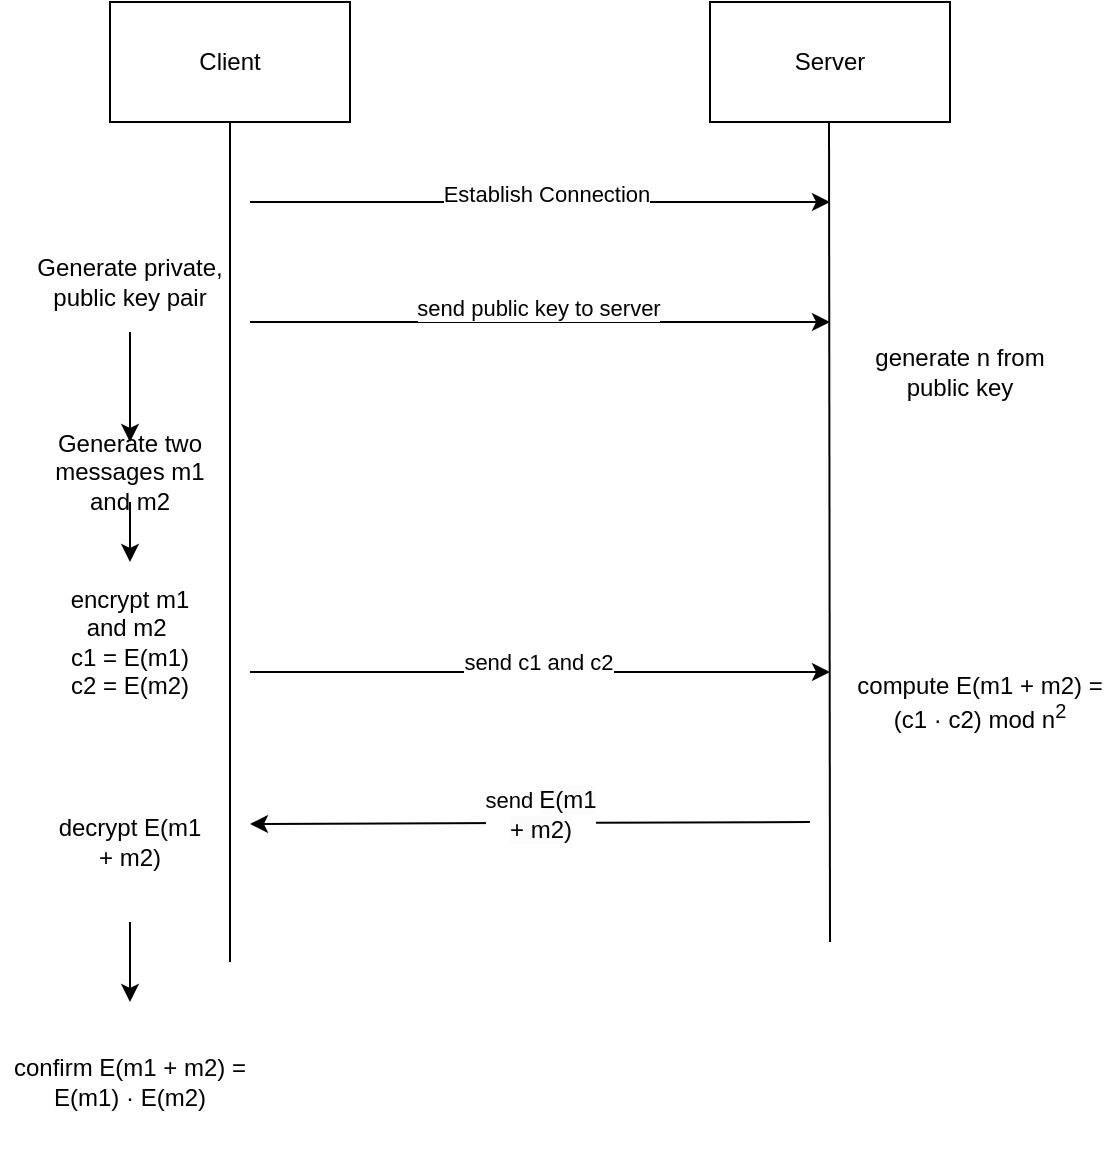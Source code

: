 <mxfile version="24.4.13" type="device">
  <diagram name="Page-1" id="j2B3wbdTVqijnxyjZZBZ">
    <mxGraphModel dx="880" dy="434" grid="1" gridSize="10" guides="1" tooltips="1" connect="1" arrows="1" fold="1" page="1" pageScale="1" pageWidth="827" pageHeight="1169" math="0" shadow="0">
      <root>
        <mxCell id="0" />
        <mxCell id="1" parent="0" />
        <mxCell id="MLBrsW6rerJBoEcqBM6S-1" value="Client" style="rounded=0;whiteSpace=wrap;html=1;" parent="1" vertex="1">
          <mxGeometry x="200" y="110" width="120" height="60" as="geometry" />
        </mxCell>
        <mxCell id="MLBrsW6rerJBoEcqBM6S-2" value="Server" style="rounded=0;whiteSpace=wrap;html=1;" parent="1" vertex="1">
          <mxGeometry x="500" y="110" width="120" height="60" as="geometry" />
        </mxCell>
        <mxCell id="MLBrsW6rerJBoEcqBM6S-3" value="" style="endArrow=none;html=1;rounded=0;" parent="1" edge="1">
          <mxGeometry width="50" height="50" relative="1" as="geometry">
            <mxPoint x="260" y="590" as="sourcePoint" />
            <mxPoint x="260" y="170" as="targetPoint" />
          </mxGeometry>
        </mxCell>
        <mxCell id="MLBrsW6rerJBoEcqBM6S-4" value="" style="endArrow=none;html=1;rounded=0;" parent="1" edge="1">
          <mxGeometry width="50" height="50" relative="1" as="geometry">
            <mxPoint x="560" y="580" as="sourcePoint" />
            <mxPoint x="559.5" y="170" as="targetPoint" />
          </mxGeometry>
        </mxCell>
        <mxCell id="MLBrsW6rerJBoEcqBM6S-5" value="Generate private, public key pair" style="text;html=1;align=center;verticalAlign=middle;whiteSpace=wrap;rounded=0;" parent="1" vertex="1">
          <mxGeometry x="155" y="230" width="110" height="40" as="geometry" />
        </mxCell>
        <mxCell id="MLBrsW6rerJBoEcqBM6S-6" value="" style="endArrow=classic;html=1;rounded=0;" parent="1" edge="1">
          <mxGeometry width="50" height="50" relative="1" as="geometry">
            <mxPoint x="270" y="270" as="sourcePoint" />
            <mxPoint x="560" y="270" as="targetPoint" />
          </mxGeometry>
        </mxCell>
        <mxCell id="MLBrsW6rerJBoEcqBM6S-7" value="send public key to server" style="edgeLabel;html=1;align=center;verticalAlign=middle;resizable=0;points=[];" parent="MLBrsW6rerJBoEcqBM6S-6" vertex="1" connectable="0">
          <mxGeometry x="-0.016" y="-4" relative="1" as="geometry">
            <mxPoint x="1" y="-11" as="offset" />
          </mxGeometry>
        </mxCell>
        <mxCell id="MLBrsW6rerJBoEcqBM6S-8" value="" style="endArrow=classic;html=1;rounded=0;" parent="1" edge="1">
          <mxGeometry width="50" height="50" relative="1" as="geometry">
            <mxPoint x="270" y="210" as="sourcePoint" />
            <mxPoint x="560" y="210" as="targetPoint" />
          </mxGeometry>
        </mxCell>
        <mxCell id="MLBrsW6rerJBoEcqBM6S-9" value="Establish Connection" style="edgeLabel;html=1;align=center;verticalAlign=middle;resizable=0;points=[];" parent="MLBrsW6rerJBoEcqBM6S-8" vertex="1" connectable="0">
          <mxGeometry x="0.021" y="4" relative="1" as="geometry">
            <mxPoint as="offset" />
          </mxGeometry>
        </mxCell>
        <mxCell id="MLBrsW6rerJBoEcqBM6S-11" value="encrypt m1 and m2&amp;nbsp;&lt;div&gt;c1 = E(m1)&lt;/div&gt;&lt;div&gt;c2 = E(m2)&lt;/div&gt;" style="text;html=1;align=center;verticalAlign=middle;whiteSpace=wrap;rounded=0;" parent="1" vertex="1">
          <mxGeometry x="170" y="390" width="80" height="80" as="geometry" />
        </mxCell>
        <mxCell id="MLBrsW6rerJBoEcqBM6S-12" value="" style="endArrow=classic;html=1;rounded=0;" parent="1" edge="1">
          <mxGeometry width="50" height="50" relative="1" as="geometry">
            <mxPoint x="270" y="445" as="sourcePoint" />
            <mxPoint x="560" y="445" as="targetPoint" />
          </mxGeometry>
        </mxCell>
        <mxCell id="MLBrsW6rerJBoEcqBM6S-13" value="send c1 and c2" style="edgeLabel;html=1;align=center;verticalAlign=middle;resizable=0;points=[];" parent="MLBrsW6rerJBoEcqBM6S-12" vertex="1" connectable="0">
          <mxGeometry x="-0.016" y="-4" relative="1" as="geometry">
            <mxPoint x="1" y="-9" as="offset" />
          </mxGeometry>
        </mxCell>
        <mxCell id="MLBrsW6rerJBoEcqBM6S-14" value="" style="endArrow=classic;html=1;rounded=0;entryX=0.5;entryY=0;entryDx=0;entryDy=0;" parent="1" target="MLBrsW6rerJBoEcqBM6S-11" edge="1" source="MLBrsW6rerJBoEcqBM6S-10">
          <mxGeometry width="50" height="50" relative="1" as="geometry">
            <mxPoint x="210" y="310" as="sourcePoint" />
            <mxPoint x="260" y="260" as="targetPoint" />
          </mxGeometry>
        </mxCell>
        <mxCell id="MLBrsW6rerJBoEcqBM6S-16" value="compute&amp;nbsp;E(m1 + m2) = (c1 · c2) mod n&lt;sup&gt;2&lt;/sup&gt;" style="text;html=1;align=center;verticalAlign=middle;whiteSpace=wrap;rounded=0;" parent="1" vertex="1">
          <mxGeometry x="570" y="430" width="130" height="60" as="geometry" />
        </mxCell>
        <mxCell id="MLBrsW6rerJBoEcqBM6S-10" value="Generate two messages m1 and m2" style="text;html=1;align=center;verticalAlign=middle;whiteSpace=wrap;rounded=0;" parent="1" vertex="1">
          <mxGeometry x="170" y="330" width="80" height="30" as="geometry" />
        </mxCell>
        <mxCell id="Kh6AqNpgJwURx9vWwV4f-2" value="generate n from public key" style="text;html=1;align=center;verticalAlign=middle;whiteSpace=wrap;rounded=0;" vertex="1" parent="1">
          <mxGeometry x="570" y="270" width="110" height="50" as="geometry" />
        </mxCell>
        <mxCell id="Kh6AqNpgJwURx9vWwV4f-3" value="" style="endArrow=classic;html=1;rounded=0;" edge="1" parent="1">
          <mxGeometry width="50" height="50" relative="1" as="geometry">
            <mxPoint x="550" y="520" as="sourcePoint" />
            <mxPoint x="270" y="521" as="targetPoint" />
          </mxGeometry>
        </mxCell>
        <mxCell id="Kh6AqNpgJwURx9vWwV4f-13" style="edgeStyle=orthogonalEdgeStyle;rounded=0;orthogonalLoop=1;jettySize=auto;html=1;exitX=0.5;exitY=1;exitDx=0;exitDy=0;entryX=0.5;entryY=0;entryDx=0;entryDy=0;" edge="1" parent="1" source="Kh6AqNpgJwURx9vWwV4f-7" target="Kh6AqNpgJwURx9vWwV4f-11">
          <mxGeometry relative="1" as="geometry" />
        </mxCell>
        <mxCell id="Kh6AqNpgJwURx9vWwV4f-7" value="decrypt E(m1 + m2)" style="text;html=1;align=center;verticalAlign=middle;whiteSpace=wrap;rounded=0;" vertex="1" parent="1">
          <mxGeometry x="170" y="490" width="80" height="80" as="geometry" />
        </mxCell>
        <mxCell id="Kh6AqNpgJwURx9vWwV4f-10" value="send&amp;nbsp;&lt;span style=&quot;font-size: 12px; text-wrap: wrap; background-color: rgb(251, 251, 251);&quot;&gt;E(m1 + m2)&lt;/span&gt;" style="edgeLabel;html=1;align=center;verticalAlign=middle;resizable=0;points=[];" vertex="1" connectable="0" parent="1">
          <mxGeometry x="414" y="520" as="geometry">
            <mxPoint x="1" y="-4" as="offset" />
          </mxGeometry>
        </mxCell>
        <mxCell id="Kh6AqNpgJwURx9vWwV4f-11" value="confirm E(m1 + m2) = E(m1) · E(m2)" style="text;html=1;align=center;verticalAlign=middle;whiteSpace=wrap;rounded=0;" vertex="1" parent="1">
          <mxGeometry x="145" y="610" width="130" height="80" as="geometry" />
        </mxCell>
        <mxCell id="Kh6AqNpgJwURx9vWwV4f-16" value="" style="endArrow=classic;html=1;rounded=0;entryX=0.5;entryY=0;entryDx=0;entryDy=0;" edge="1" parent="1" target="MLBrsW6rerJBoEcqBM6S-10">
          <mxGeometry width="50" height="50" relative="1" as="geometry">
            <mxPoint x="210" y="275" as="sourcePoint" />
            <mxPoint x="260" y="225" as="targetPoint" />
          </mxGeometry>
        </mxCell>
      </root>
    </mxGraphModel>
  </diagram>
</mxfile>
